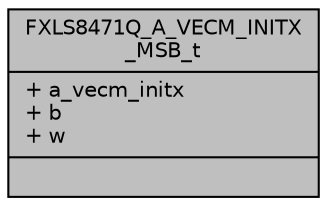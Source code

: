 digraph "FXLS8471Q_A_VECM_INITX_MSB_t"
{
  edge [fontname="Helvetica",fontsize="10",labelfontname="Helvetica",labelfontsize="10"];
  node [fontname="Helvetica",fontsize="10",shape=record];
  Node1 [label="{FXLS8471Q_A_VECM_INITX\l_MSB_t\n|+ a_vecm_initx\l+ b\l+ w\l|}",height=0.2,width=0.4,color="black", fillcolor="grey75", style="filled", fontcolor="black"];
}
